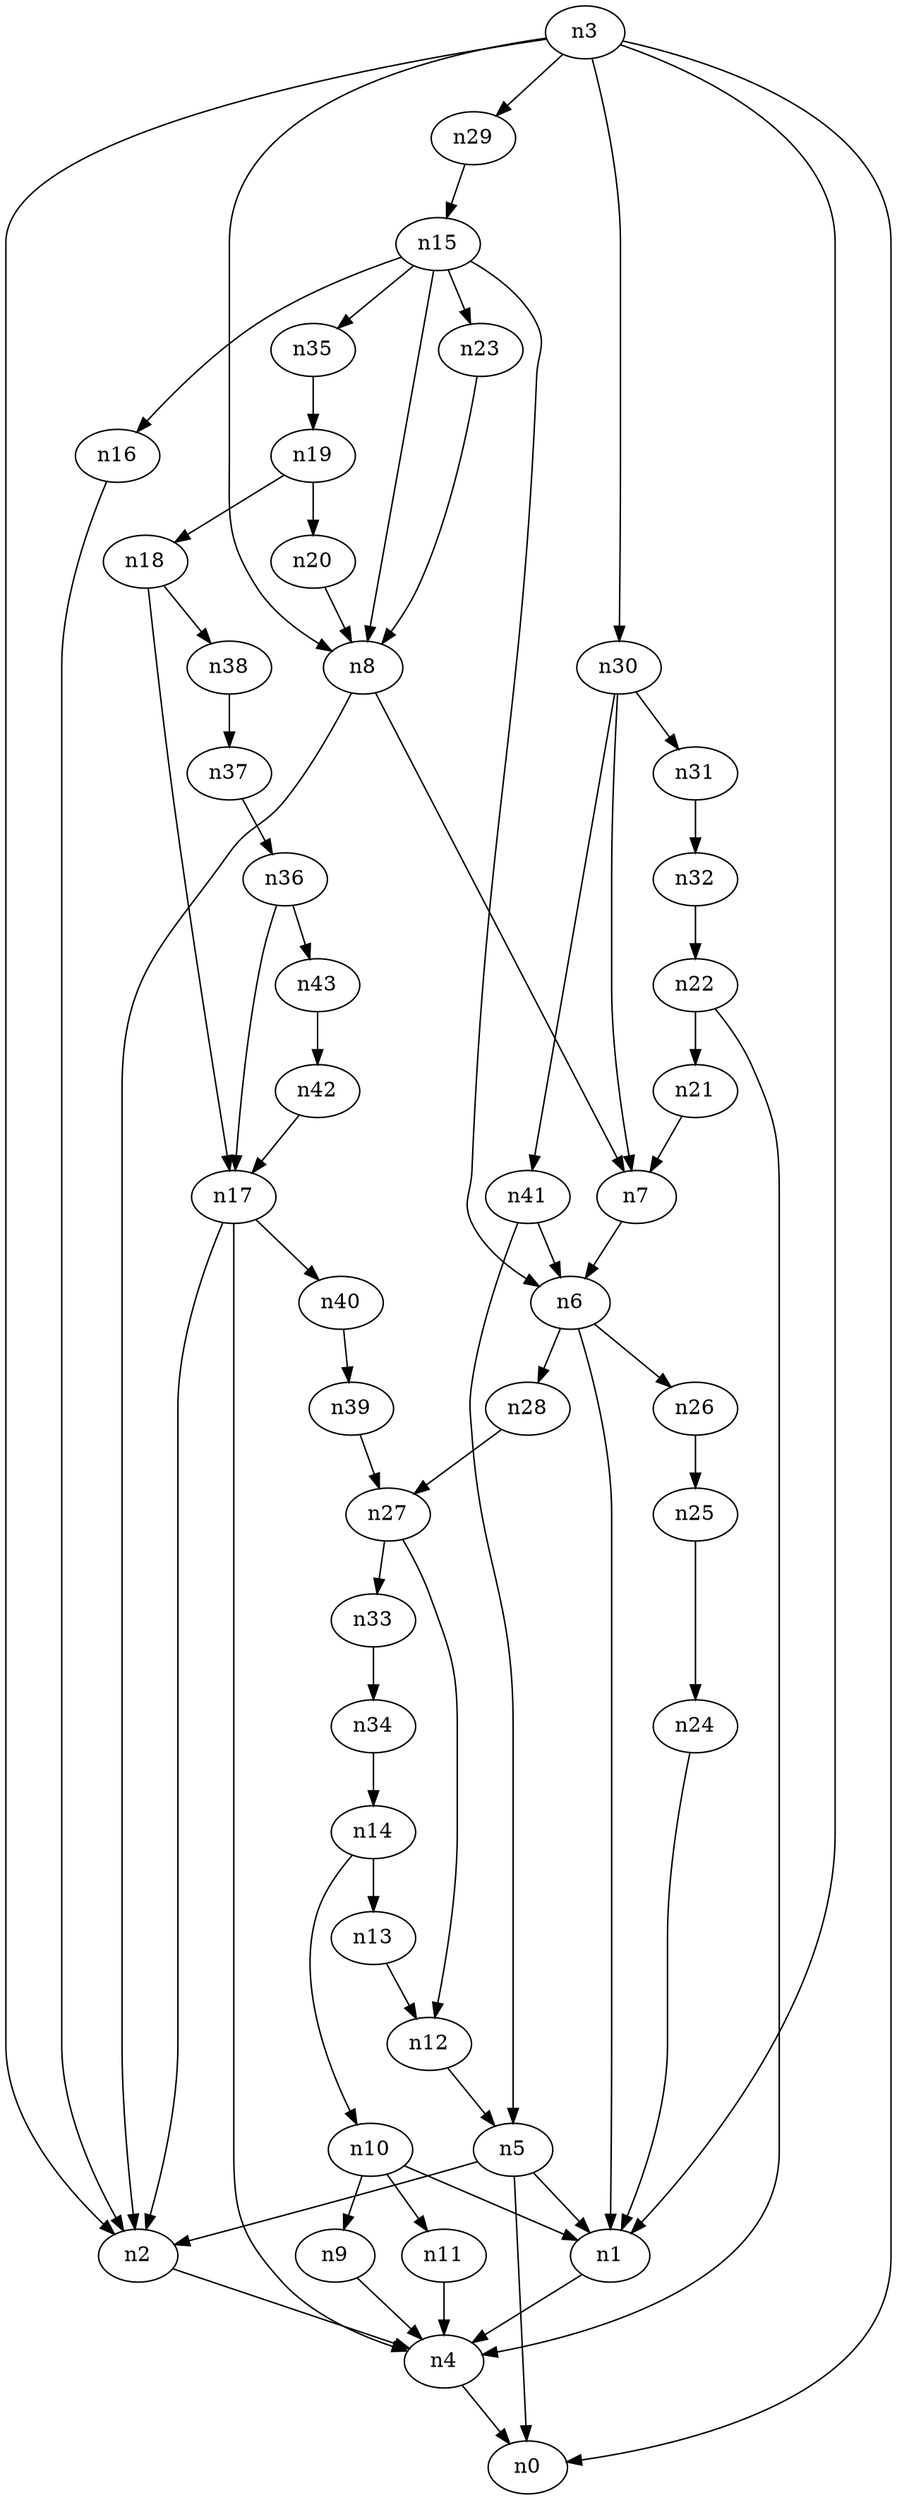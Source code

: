 digraph G {
	n1 -> n4	 [_graphml_id=e4];
	n2 -> n4	 [_graphml_id=e7];
	n3 -> n0	 [_graphml_id=e0];
	n3 -> n1	 [_graphml_id=e3];
	n3 -> n2	 [_graphml_id=e6];
	n3 -> n8	 [_graphml_id=e27];
	n3 -> n29	 [_graphml_id=e45];
	n3 -> n30	 [_graphml_id=e47];
	n4 -> n0	 [_graphml_id=e1];
	n5 -> n0	 [_graphml_id=e2];
	n5 -> n1	 [_graphml_id=e5];
	n5 -> n2	 [_graphml_id=e8];
	n6 -> n1	 [_graphml_id=e9];
	n6 -> n26	 [_graphml_id=e40];
	n6 -> n28	 [_graphml_id=e43];
	n7 -> n6	 [_graphml_id=e10];
	n8 -> n2	 [_graphml_id=e12];
	n8 -> n7	 [_graphml_id=e11];
	n9 -> n4	 [_graphml_id=e13];
	n10 -> n1	 [_graphml_id=e15];
	n10 -> n9	 [_graphml_id=e14];
	n10 -> n11	 [_graphml_id=e17];
	n11 -> n4	 [_graphml_id=e16];
	n12 -> n5	 [_graphml_id=e18];
	n13 -> n12	 [_graphml_id=e19];
	n14 -> n10	 [_graphml_id=e21];
	n14 -> n13	 [_graphml_id=e20];
	n15 -> n6	 [_graphml_id=e22];
	n15 -> n8	 [_graphml_id=e46];
	n15 -> n16	 [_graphml_id=e23];
	n15 -> n23	 [_graphml_id=e35];
	n15 -> n35	 [_graphml_id=e54];
	n16 -> n2	 [_graphml_id=e24];
	n17 -> n2	 [_graphml_id=e26];
	n17 -> n4	 [_graphml_id=e25];
	n17 -> n40	 [_graphml_id=e63];
	n18 -> n17	 [_graphml_id=e28];
	n18 -> n38	 [_graphml_id=e60];
	n19 -> n18	 [_graphml_id=e29];
	n19 -> n20	 [_graphml_id=e30];
	n20 -> n8	 [_graphml_id=e31];
	n21 -> n7	 [_graphml_id=e32];
	n22 -> n4	 [_graphml_id=e34];
	n22 -> n21	 [_graphml_id=e33];
	n23 -> n8	 [_graphml_id=e36];
	n24 -> n1	 [_graphml_id=e37];
	n25 -> n24	 [_graphml_id=e38];
	n26 -> n25	 [_graphml_id=e39];
	n27 -> n12	 [_graphml_id=e41];
	n27 -> n33	 [_graphml_id=e51];
	n28 -> n27	 [_graphml_id=e42];
	n29 -> n15	 [_graphml_id=e44];
	n30 -> n7	 [_graphml_id=e56];
	n30 -> n31	 [_graphml_id=e48];
	n30 -> n41	 [_graphml_id=e66];
	n31 -> n32	 [_graphml_id=e49];
	n32 -> n22	 [_graphml_id=e50];
	n33 -> n34	 [_graphml_id=e52];
	n34 -> n14	 [_graphml_id=e53];
	n35 -> n19	 [_graphml_id=e55];
	n36 -> n17	 [_graphml_id=e57];
	n36 -> n43	 [_graphml_id=e69];
	n37 -> n36	 [_graphml_id=e58];
	n38 -> n37	 [_graphml_id=e59];
	n39 -> n27	 [_graphml_id=e61];
	n40 -> n39	 [_graphml_id=e62];
	n41 -> n5	 [_graphml_id=e64];
	n41 -> n6	 [_graphml_id=e65];
	n42 -> n17	 [_graphml_id=e67];
	n43 -> n42	 [_graphml_id=e68];
}
